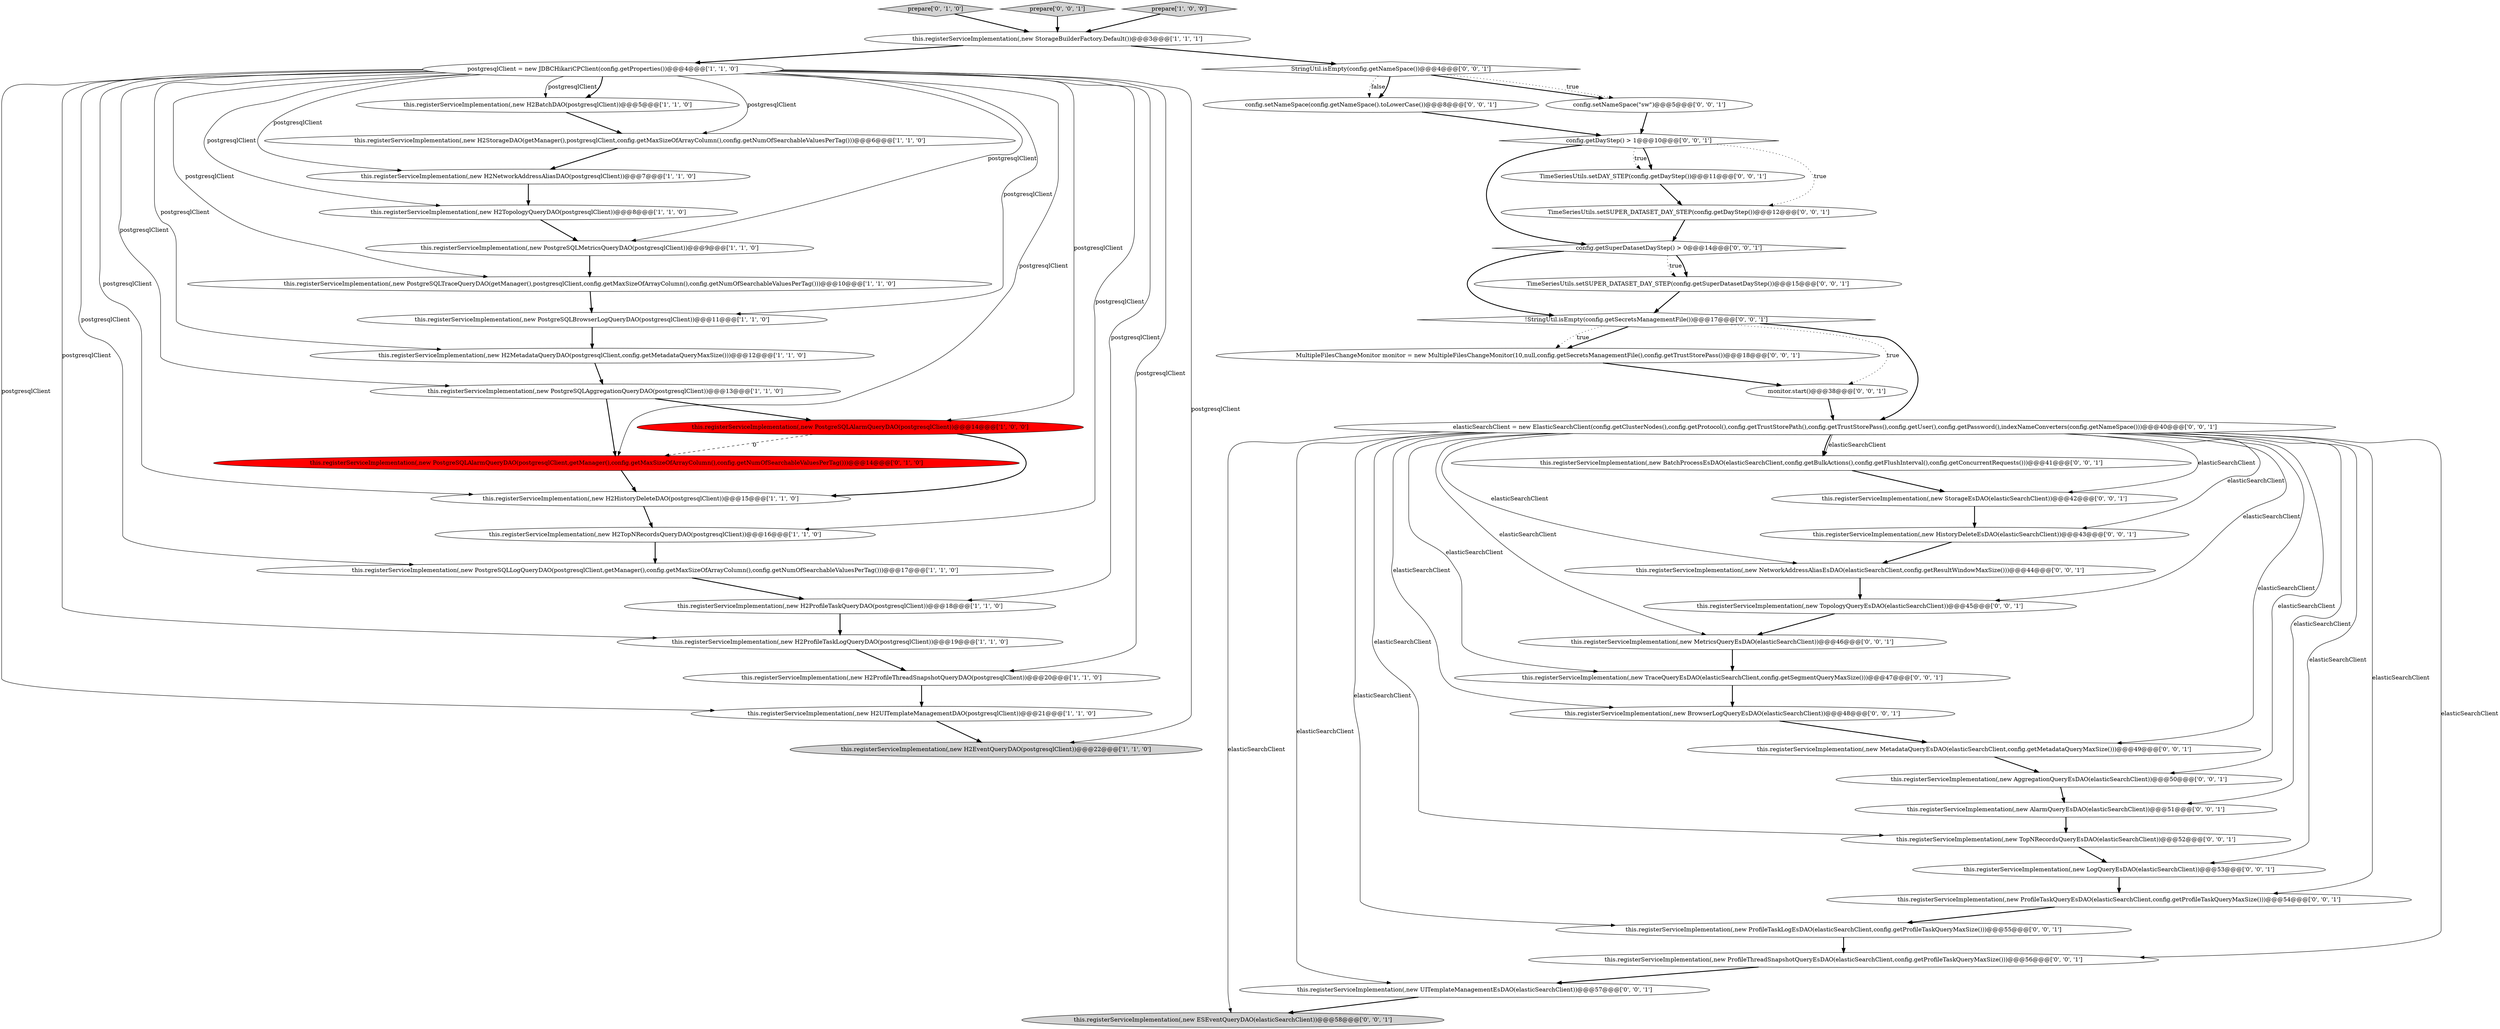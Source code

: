 digraph {
0 [style = filled, label = "this.registerServiceImplementation(,new PostgreSQLMetricsQueryDAO(postgresqlClient))@@@9@@@['1', '1', '0']", fillcolor = white, shape = ellipse image = "AAA0AAABBB1BBB"];
5 [style = filled, label = "postgresqlClient = new JDBCHikariCPClient(config.getProperties())@@@4@@@['1', '1', '0']", fillcolor = white, shape = ellipse image = "AAA0AAABBB1BBB"];
1 [style = filled, label = "this.registerServiceImplementation(,new H2UITemplateManagementDAO(postgresqlClient))@@@21@@@['1', '1', '0']", fillcolor = white, shape = ellipse image = "AAA0AAABBB1BBB"];
42 [style = filled, label = "monitor.start()@@@38@@@['0', '0', '1']", fillcolor = white, shape = ellipse image = "AAA0AAABBB3BBB"];
40 [style = filled, label = "config.getSuperDatasetDayStep() > 0@@@14@@@['0', '0', '1']", fillcolor = white, shape = diamond image = "AAA0AAABBB3BBB"];
48 [style = filled, label = "this.registerServiceImplementation(,new LogQueryEsDAO(elasticSearchClient))@@@53@@@['0', '0', '1']", fillcolor = white, shape = ellipse image = "AAA0AAABBB3BBB"];
12 [style = filled, label = "this.registerServiceImplementation(,new H2TopNRecordsQueryDAO(postgresqlClient))@@@16@@@['1', '1', '0']", fillcolor = white, shape = ellipse image = "AAA0AAABBB1BBB"];
33 [style = filled, label = "this.registerServiceImplementation(,new UITemplateManagementEsDAO(elasticSearchClient))@@@57@@@['0', '0', '1']", fillcolor = white, shape = ellipse image = "AAA0AAABBB3BBB"];
32 [style = filled, label = "StringUtil.isEmpty(config.getNameSpace())@@@4@@@['0', '0', '1']", fillcolor = white, shape = diamond image = "AAA0AAABBB3BBB"];
37 [style = filled, label = "this.registerServiceImplementation(,new StorageEsDAO(elasticSearchClient))@@@42@@@['0', '0', '1']", fillcolor = white, shape = ellipse image = "AAA0AAABBB3BBB"];
19 [style = filled, label = "this.registerServiceImplementation(,new H2ProfileThreadSnapshotQueryDAO(postgresqlClient))@@@20@@@['1', '1', '0']", fillcolor = white, shape = ellipse image = "AAA0AAABBB1BBB"];
22 [style = filled, label = "prepare['0', '1', '0']", fillcolor = lightgray, shape = diamond image = "AAA0AAABBB2BBB"];
4 [style = filled, label = "this.registerServiceImplementation(,new PostgreSQLAlarmQueryDAO(postgresqlClient))@@@14@@@['1', '0', '0']", fillcolor = red, shape = ellipse image = "AAA1AAABBB1BBB"];
25 [style = filled, label = "this.registerServiceImplementation(,new ProfileThreadSnapshotQueryEsDAO(elasticSearchClient,config.getProfileTaskQueryMaxSize()))@@@56@@@['0', '0', '1']", fillcolor = white, shape = ellipse image = "AAA0AAABBB3BBB"];
44 [style = filled, label = "config.getDayStep() > 1@@@10@@@['0', '0', '1']", fillcolor = white, shape = diamond image = "AAA0AAABBB3BBB"];
46 [style = filled, label = "TimeSeriesUtils.setSUPER_DATASET_DAY_STEP(config.getSuperDatasetDayStep())@@@15@@@['0', '0', '1']", fillcolor = white, shape = ellipse image = "AAA0AAABBB3BBB"];
50 [style = filled, label = "prepare['0', '0', '1']", fillcolor = lightgray, shape = diamond image = "AAA0AAABBB3BBB"];
14 [style = filled, label = "this.registerServiceImplementation(,new H2NetworkAddressAliasDAO(postgresqlClient))@@@7@@@['1', '1', '0']", fillcolor = white, shape = ellipse image = "AAA0AAABBB1BBB"];
21 [style = filled, label = "this.registerServiceImplementation(,new PostgreSQLAlarmQueryDAO(postgresqlClient,getManager(),config.getMaxSizeOfArrayColumn(),config.getNumOfSearchableValuesPerTag()))@@@14@@@['0', '1', '0']", fillcolor = red, shape = ellipse image = "AAA1AAABBB2BBB"];
51 [style = filled, label = "this.registerServiceImplementation(,new AlarmQueryEsDAO(elasticSearchClient))@@@51@@@['0', '0', '1']", fillcolor = white, shape = ellipse image = "AAA0AAABBB3BBB"];
28 [style = filled, label = "this.registerServiceImplementation(,new MetadataQueryEsDAO(elasticSearchClient,config.getMetadataQueryMaxSize()))@@@49@@@['0', '0', '1']", fillcolor = white, shape = ellipse image = "AAA0AAABBB3BBB"];
29 [style = filled, label = "this.registerServiceImplementation(,new TopNRecordsQueryEsDAO(elasticSearchClient))@@@52@@@['0', '0', '1']", fillcolor = white, shape = ellipse image = "AAA0AAABBB3BBB"];
16 [style = filled, label = "this.registerServiceImplementation(,new H2ProfileTaskLogQueryDAO(postgresqlClient))@@@19@@@['1', '1', '0']", fillcolor = white, shape = ellipse image = "AAA0AAABBB1BBB"];
35 [style = filled, label = "this.registerServiceImplementation(,new MetricsQueryEsDAO(elasticSearchClient))@@@46@@@['0', '0', '1']", fillcolor = white, shape = ellipse image = "AAA0AAABBB3BBB"];
41 [style = filled, label = "config.setNameSpace(\"sw\")@@@5@@@['0', '0', '1']", fillcolor = white, shape = ellipse image = "AAA0AAABBB3BBB"];
20 [style = filled, label = "this.registerServiceImplementation(,new H2EventQueryDAO(postgresqlClient))@@@22@@@['1', '1', '0']", fillcolor = lightgray, shape = ellipse image = "AAA0AAABBB1BBB"];
8 [style = filled, label = "prepare['1', '0', '0']", fillcolor = lightgray, shape = diamond image = "AAA0AAABBB1BBB"];
47 [style = filled, label = "this.registerServiceImplementation(,new NetworkAddressAliasEsDAO(elasticSearchClient,config.getResultWindowMaxSize()))@@@44@@@['0', '0', '1']", fillcolor = white, shape = ellipse image = "AAA0AAABBB3BBB"];
2 [style = filled, label = "this.registerServiceImplementation(,new H2HistoryDeleteDAO(postgresqlClient))@@@15@@@['1', '1', '0']", fillcolor = white, shape = ellipse image = "AAA0AAABBB1BBB"];
53 [style = filled, label = "this.registerServiceImplementation(,new ProfileTaskLogEsDAO(elasticSearchClient,config.getProfileTaskQueryMaxSize()))@@@55@@@['0', '0', '1']", fillcolor = white, shape = ellipse image = "AAA0AAABBB3BBB"];
11 [style = filled, label = "this.registerServiceImplementation(,new PostgreSQLTraceQueryDAO(getManager(),postgresqlClient,config.getMaxSizeOfArrayColumn(),config.getNumOfSearchableValuesPerTag()))@@@10@@@['1', '1', '0']", fillcolor = white, shape = ellipse image = "AAA0AAABBB1BBB"];
34 [style = filled, label = "elasticSearchClient = new ElasticSearchClient(config.getClusterNodes(),config.getProtocol(),config.getTrustStorePath(),config.getTrustStorePass(),config.getUser(),config.getPassword(),indexNameConverters(config.getNameSpace()))@@@40@@@['0', '0', '1']", fillcolor = white, shape = ellipse image = "AAA0AAABBB3BBB"];
9 [style = filled, label = "this.registerServiceImplementation(,new PostgreSQLLogQueryDAO(postgresqlClient,getManager(),config.getMaxSizeOfArrayColumn(),config.getNumOfSearchableValuesPerTag()))@@@17@@@['1', '1', '0']", fillcolor = white, shape = ellipse image = "AAA0AAABBB1BBB"];
13 [style = filled, label = "this.registerServiceImplementation(,new StorageBuilderFactory.Default())@@@3@@@['1', '1', '1']", fillcolor = white, shape = ellipse image = "AAA0AAABBB1BBB"];
3 [style = filled, label = "this.registerServiceImplementation(,new H2MetadataQueryDAO(postgresqlClient,config.getMetadataQueryMaxSize()))@@@12@@@['1', '1', '0']", fillcolor = white, shape = ellipse image = "AAA0AAABBB1BBB"];
24 [style = filled, label = "MultipleFilesChangeMonitor monitor = new MultipleFilesChangeMonitor(10,null,config.getSecretsManagementFile(),config.getTrustStorePass())@@@18@@@['0', '0', '1']", fillcolor = white, shape = ellipse image = "AAA0AAABBB3BBB"];
7 [style = filled, label = "this.registerServiceImplementation(,new H2BatchDAO(postgresqlClient))@@@5@@@['1', '1', '0']", fillcolor = white, shape = ellipse image = "AAA0AAABBB1BBB"];
30 [style = filled, label = "TimeSeriesUtils.setDAY_STEP(config.getDayStep())@@@11@@@['0', '0', '1']", fillcolor = white, shape = ellipse image = "AAA0AAABBB3BBB"];
45 [style = filled, label = "TimeSeriesUtils.setSUPER_DATASET_DAY_STEP(config.getDayStep())@@@12@@@['0', '0', '1']", fillcolor = white, shape = ellipse image = "AAA0AAABBB3BBB"];
23 [style = filled, label = "this.registerServiceImplementation(,new ProfileTaskQueryEsDAO(elasticSearchClient,config.getProfileTaskQueryMaxSize()))@@@54@@@['0', '0', '1']", fillcolor = white, shape = ellipse image = "AAA0AAABBB3BBB"];
38 [style = filled, label = "this.registerServiceImplementation(,new AggregationQueryEsDAO(elasticSearchClient))@@@50@@@['0', '0', '1']", fillcolor = white, shape = ellipse image = "AAA0AAABBB3BBB"];
39 [style = filled, label = "config.setNameSpace(config.getNameSpace().toLowerCase())@@@8@@@['0', '0', '1']", fillcolor = white, shape = ellipse image = "AAA0AAABBB3BBB"];
10 [style = filled, label = "this.registerServiceImplementation(,new H2StorageDAO(getManager(),postgresqlClient,config.getMaxSizeOfArrayColumn(),config.getNumOfSearchableValuesPerTag()))@@@6@@@['1', '1', '0']", fillcolor = white, shape = ellipse image = "AAA0AAABBB1BBB"];
43 [style = filled, label = "this.registerServiceImplementation(,new BatchProcessEsDAO(elasticSearchClient,config.getBulkActions(),config.getFlushInterval(),config.getConcurrentRequests()))@@@41@@@['0', '0', '1']", fillcolor = white, shape = ellipse image = "AAA0AAABBB3BBB"];
17 [style = filled, label = "this.registerServiceImplementation(,new PostgreSQLAggregationQueryDAO(postgresqlClient))@@@13@@@['1', '1', '0']", fillcolor = white, shape = ellipse image = "AAA0AAABBB1BBB"];
15 [style = filled, label = "this.registerServiceImplementation(,new PostgreSQLBrowserLogQueryDAO(postgresqlClient))@@@11@@@['1', '1', '0']", fillcolor = white, shape = ellipse image = "AAA0AAABBB1BBB"];
6 [style = filled, label = "this.registerServiceImplementation(,new H2TopologyQueryDAO(postgresqlClient))@@@8@@@['1', '1', '0']", fillcolor = white, shape = ellipse image = "AAA0AAABBB1BBB"];
49 [style = filled, label = "this.registerServiceImplementation(,new TraceQueryEsDAO(elasticSearchClient,config.getSegmentQueryMaxSize()))@@@47@@@['0', '0', '1']", fillcolor = white, shape = ellipse image = "AAA0AAABBB3BBB"];
52 [style = filled, label = "this.registerServiceImplementation(,new HistoryDeleteEsDAO(elasticSearchClient))@@@43@@@['0', '0', '1']", fillcolor = white, shape = ellipse image = "AAA0AAABBB3BBB"];
18 [style = filled, label = "this.registerServiceImplementation(,new H2ProfileTaskQueryDAO(postgresqlClient))@@@18@@@['1', '1', '0']", fillcolor = white, shape = ellipse image = "AAA0AAABBB1BBB"];
27 [style = filled, label = "this.registerServiceImplementation(,new ESEventQueryDAO(elasticSearchClient))@@@58@@@['0', '0', '1']", fillcolor = lightgray, shape = ellipse image = "AAA0AAABBB3BBB"];
26 [style = filled, label = "this.registerServiceImplementation(,new TopologyQueryEsDAO(elasticSearchClient))@@@45@@@['0', '0', '1']", fillcolor = white, shape = ellipse image = "AAA0AAABBB3BBB"];
36 [style = filled, label = "!StringUtil.isEmpty(config.getSecretsManagementFile())@@@17@@@['0', '0', '1']", fillcolor = white, shape = diamond image = "AAA0AAABBB3BBB"];
31 [style = filled, label = "this.registerServiceImplementation(,new BrowserLogQueryEsDAO(elasticSearchClient))@@@48@@@['0', '0', '1']", fillcolor = white, shape = ellipse image = "AAA0AAABBB3BBB"];
25->33 [style = bold, label=""];
34->53 [style = solid, label="elasticSearchClient"];
34->38 [style = solid, label="elasticSearchClient"];
38->51 [style = bold, label=""];
28->38 [style = bold, label=""];
5->7 [style = solid, label="postgresqlClient"];
1->20 [style = bold, label=""];
34->26 [style = solid, label="elasticSearchClient"];
12->9 [style = bold, label=""];
5->0 [style = solid, label="postgresqlClient"];
5->14 [style = solid, label="postgresqlClient"];
21->2 [style = bold, label=""];
40->46 [style = dotted, label="true"];
34->48 [style = solid, label="elasticSearchClient"];
19->1 [style = bold, label=""];
52->47 [style = bold, label=""];
36->24 [style = bold, label=""];
47->26 [style = bold, label=""];
44->30 [style = dotted, label="true"];
26->35 [style = bold, label=""];
34->51 [style = solid, label="elasticSearchClient"];
34->35 [style = solid, label="elasticSearchClient"];
36->24 [style = dotted, label="true"];
17->21 [style = bold, label=""];
5->9 [style = solid, label="postgresqlClient"];
22->13 [style = bold, label=""];
13->32 [style = bold, label=""];
5->19 [style = solid, label="postgresqlClient"];
10->14 [style = bold, label=""];
5->16 [style = solid, label="postgresqlClient"];
34->27 [style = solid, label="elasticSearchClient"];
46->36 [style = bold, label=""];
4->2 [style = bold, label=""];
16->19 [style = bold, label=""];
33->27 [style = bold, label=""];
5->15 [style = solid, label="postgresqlClient"];
34->33 [style = solid, label="elasticSearchClient"];
5->12 [style = solid, label="postgresqlClient"];
49->31 [style = bold, label=""];
34->29 [style = solid, label="elasticSearchClient"];
34->47 [style = solid, label="elasticSearchClient"];
34->49 [style = solid, label="elasticSearchClient"];
13->5 [style = bold, label=""];
5->11 [style = solid, label="postgresqlClient"];
5->7 [style = bold, label=""];
31->28 [style = bold, label=""];
14->6 [style = bold, label=""];
44->45 [style = dotted, label="true"];
44->30 [style = bold, label=""];
0->11 [style = bold, label=""];
35->49 [style = bold, label=""];
50->13 [style = bold, label=""];
15->3 [style = bold, label=""];
4->21 [style = dashed, label="0"];
5->20 [style = solid, label="postgresqlClient"];
51->29 [style = bold, label=""];
5->3 [style = solid, label="postgresqlClient"];
5->1 [style = solid, label="postgresqlClient"];
34->23 [style = solid, label="elasticSearchClient"];
34->25 [style = solid, label="elasticSearchClient"];
48->23 [style = bold, label=""];
9->18 [style = bold, label=""];
5->21 [style = solid, label="postgresqlClient"];
40->36 [style = bold, label=""];
5->18 [style = solid, label="postgresqlClient"];
34->37 [style = solid, label="elasticSearchClient"];
5->2 [style = solid, label="postgresqlClient"];
32->39 [style = dotted, label="false"];
3->17 [style = bold, label=""];
32->41 [style = bold, label=""];
32->39 [style = bold, label=""];
37->52 [style = bold, label=""];
34->43 [style = bold, label=""];
36->34 [style = bold, label=""];
17->4 [style = bold, label=""];
45->40 [style = bold, label=""];
8->13 [style = bold, label=""];
24->42 [style = bold, label=""];
18->16 [style = bold, label=""];
42->34 [style = bold, label=""];
53->25 [style = bold, label=""];
5->6 [style = solid, label="postgresqlClient"];
39->44 [style = bold, label=""];
32->41 [style = dotted, label="true"];
34->52 [style = solid, label="elasticSearchClient"];
7->10 [style = bold, label=""];
34->31 [style = solid, label="elasticSearchClient"];
44->40 [style = bold, label=""];
5->4 [style = solid, label="postgresqlClient"];
6->0 [style = bold, label=""];
43->37 [style = bold, label=""];
36->42 [style = dotted, label="true"];
11->15 [style = bold, label=""];
2->12 [style = bold, label=""];
40->46 [style = bold, label=""];
34->28 [style = solid, label="elasticSearchClient"];
5->10 [style = solid, label="postgresqlClient"];
23->53 [style = bold, label=""];
5->17 [style = solid, label="postgresqlClient"];
29->48 [style = bold, label=""];
34->43 [style = solid, label="elasticSearchClient"];
41->44 [style = bold, label=""];
30->45 [style = bold, label=""];
}
